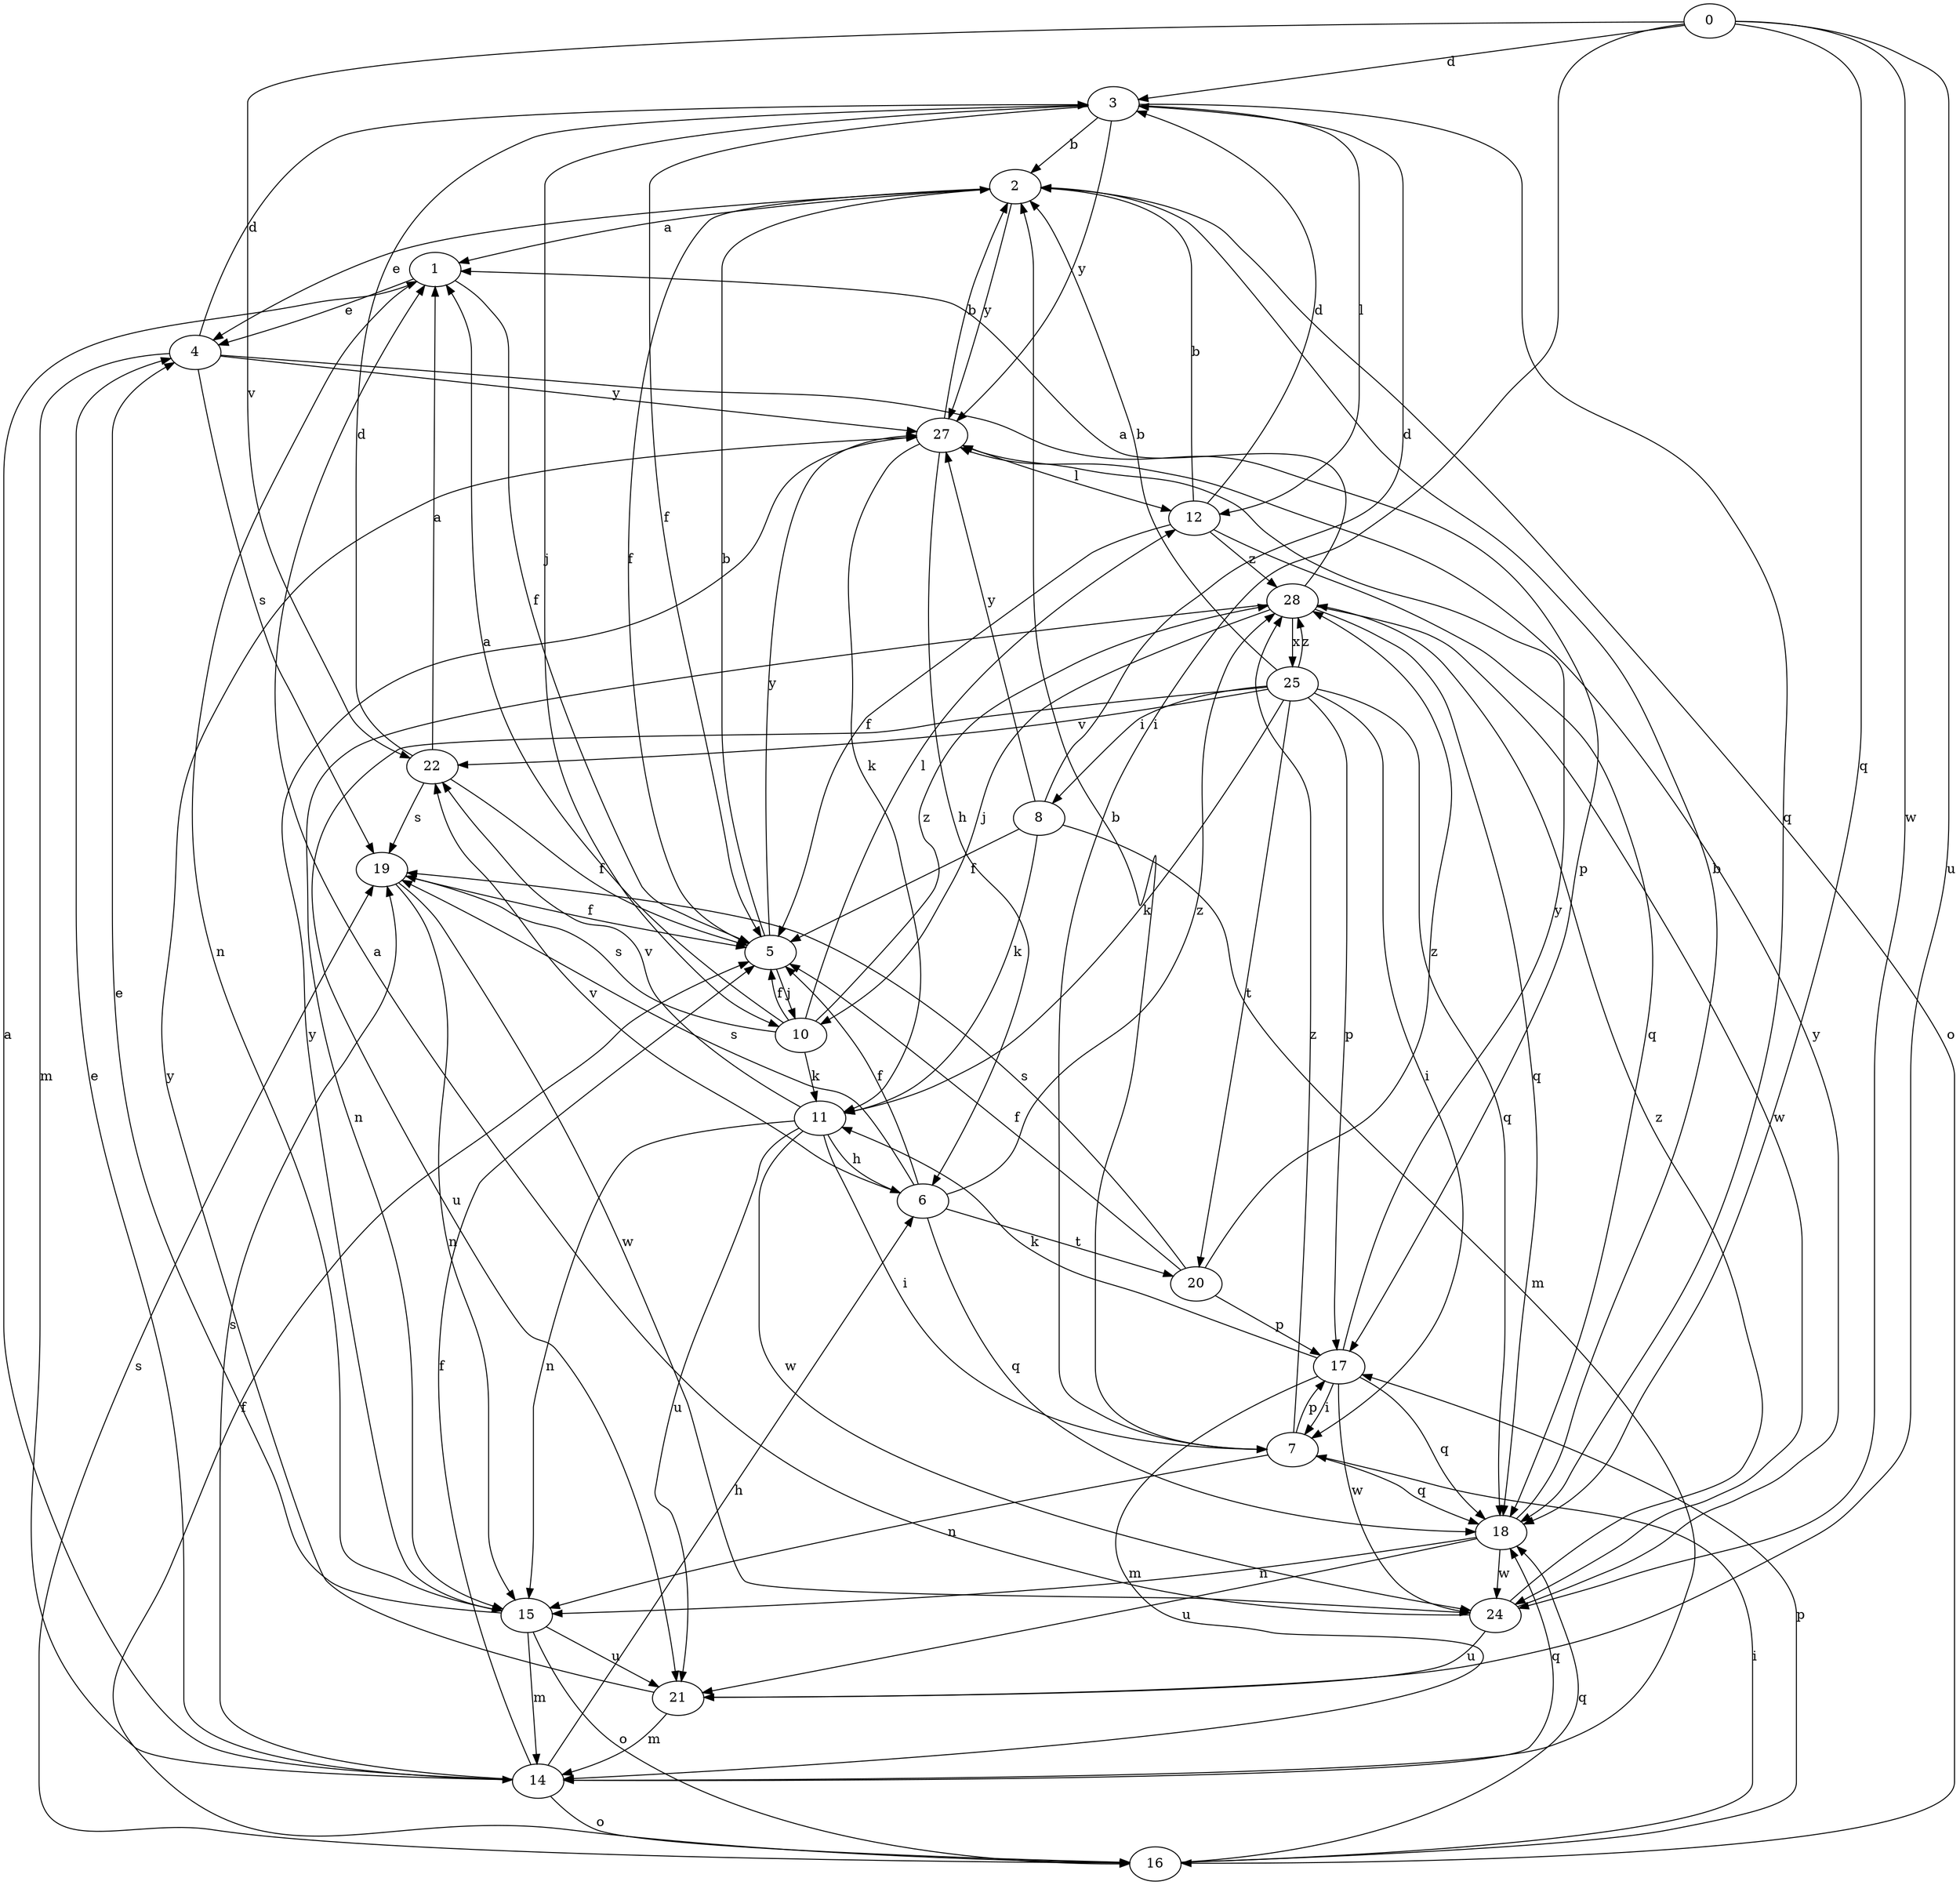 strict digraph  {
0;
1;
2;
3;
4;
5;
6;
7;
8;
10;
11;
12;
14;
15;
16;
17;
18;
19;
20;
21;
22;
24;
25;
27;
28;
0 -> 3  [label=d];
0 -> 7  [label=i];
0 -> 18  [label=q];
0 -> 21  [label=u];
0 -> 22  [label=v];
0 -> 24  [label=w];
1 -> 4  [label=e];
1 -> 5  [label=f];
1 -> 15  [label=n];
2 -> 1  [label=a];
2 -> 4  [label=e];
2 -> 5  [label=f];
2 -> 16  [label=o];
2 -> 27  [label=y];
3 -> 2  [label=b];
3 -> 5  [label=f];
3 -> 10  [label=j];
3 -> 12  [label=l];
3 -> 18  [label=q];
3 -> 27  [label=y];
4 -> 3  [label=d];
4 -> 14  [label=m];
4 -> 17  [label=p];
4 -> 19  [label=s];
4 -> 27  [label=y];
5 -> 2  [label=b];
5 -> 10  [label=j];
5 -> 27  [label=y];
6 -> 5  [label=f];
6 -> 18  [label=q];
6 -> 19  [label=s];
6 -> 20  [label=t];
6 -> 22  [label=v];
6 -> 28  [label=z];
7 -> 2  [label=b];
7 -> 15  [label=n];
7 -> 17  [label=p];
7 -> 18  [label=q];
7 -> 28  [label=z];
8 -> 3  [label=d];
8 -> 5  [label=f];
8 -> 11  [label=k];
8 -> 14  [label=m];
8 -> 27  [label=y];
10 -> 1  [label=a];
10 -> 5  [label=f];
10 -> 11  [label=k];
10 -> 12  [label=l];
10 -> 19  [label=s];
10 -> 28  [label=z];
11 -> 6  [label=h];
11 -> 7  [label=i];
11 -> 15  [label=n];
11 -> 21  [label=u];
11 -> 22  [label=v];
11 -> 24  [label=w];
12 -> 2  [label=b];
12 -> 3  [label=d];
12 -> 5  [label=f];
12 -> 18  [label=q];
12 -> 28  [label=z];
14 -> 1  [label=a];
14 -> 4  [label=e];
14 -> 5  [label=f];
14 -> 6  [label=h];
14 -> 16  [label=o];
14 -> 18  [label=q];
14 -> 19  [label=s];
15 -> 4  [label=e];
15 -> 14  [label=m];
15 -> 16  [label=o];
15 -> 21  [label=u];
15 -> 27  [label=y];
16 -> 5  [label=f];
16 -> 7  [label=i];
16 -> 17  [label=p];
16 -> 18  [label=q];
16 -> 19  [label=s];
17 -> 7  [label=i];
17 -> 11  [label=k];
17 -> 14  [label=m];
17 -> 18  [label=q];
17 -> 24  [label=w];
17 -> 27  [label=y];
18 -> 2  [label=b];
18 -> 15  [label=n];
18 -> 21  [label=u];
18 -> 24  [label=w];
19 -> 5  [label=f];
19 -> 15  [label=n];
19 -> 24  [label=w];
20 -> 5  [label=f];
20 -> 17  [label=p];
20 -> 19  [label=s];
20 -> 28  [label=z];
21 -> 14  [label=m];
21 -> 27  [label=y];
22 -> 1  [label=a];
22 -> 3  [label=d];
22 -> 5  [label=f];
22 -> 19  [label=s];
24 -> 1  [label=a];
24 -> 21  [label=u];
24 -> 27  [label=y];
24 -> 28  [label=z];
25 -> 2  [label=b];
25 -> 7  [label=i];
25 -> 8  [label=i];
25 -> 11  [label=k];
25 -> 17  [label=p];
25 -> 18  [label=q];
25 -> 20  [label=t];
25 -> 21  [label=u];
25 -> 22  [label=v];
25 -> 28  [label=z];
27 -> 2  [label=b];
27 -> 6  [label=h];
27 -> 11  [label=k];
27 -> 12  [label=l];
28 -> 1  [label=a];
28 -> 10  [label=j];
28 -> 15  [label=n];
28 -> 18  [label=q];
28 -> 24  [label=w];
28 -> 25  [label=x];
}
